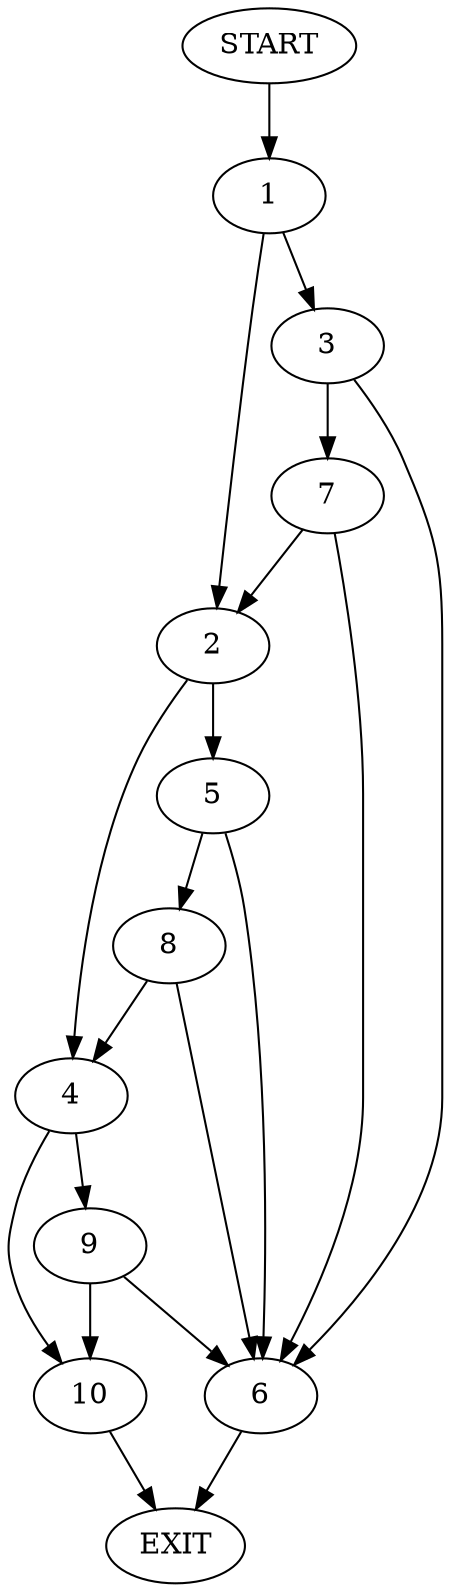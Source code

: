 digraph {
0 [label="START"]
11 [label="EXIT"]
0 -> 1
1 -> 2
1 -> 3
2 -> 4
2 -> 5
3 -> 6
3 -> 7
6 -> 11
7 -> 2
7 -> 6
5 -> 8
5 -> 6
4 -> 9
4 -> 10
8 -> 4
8 -> 6
9 -> 10
9 -> 6
10 -> 11
}
